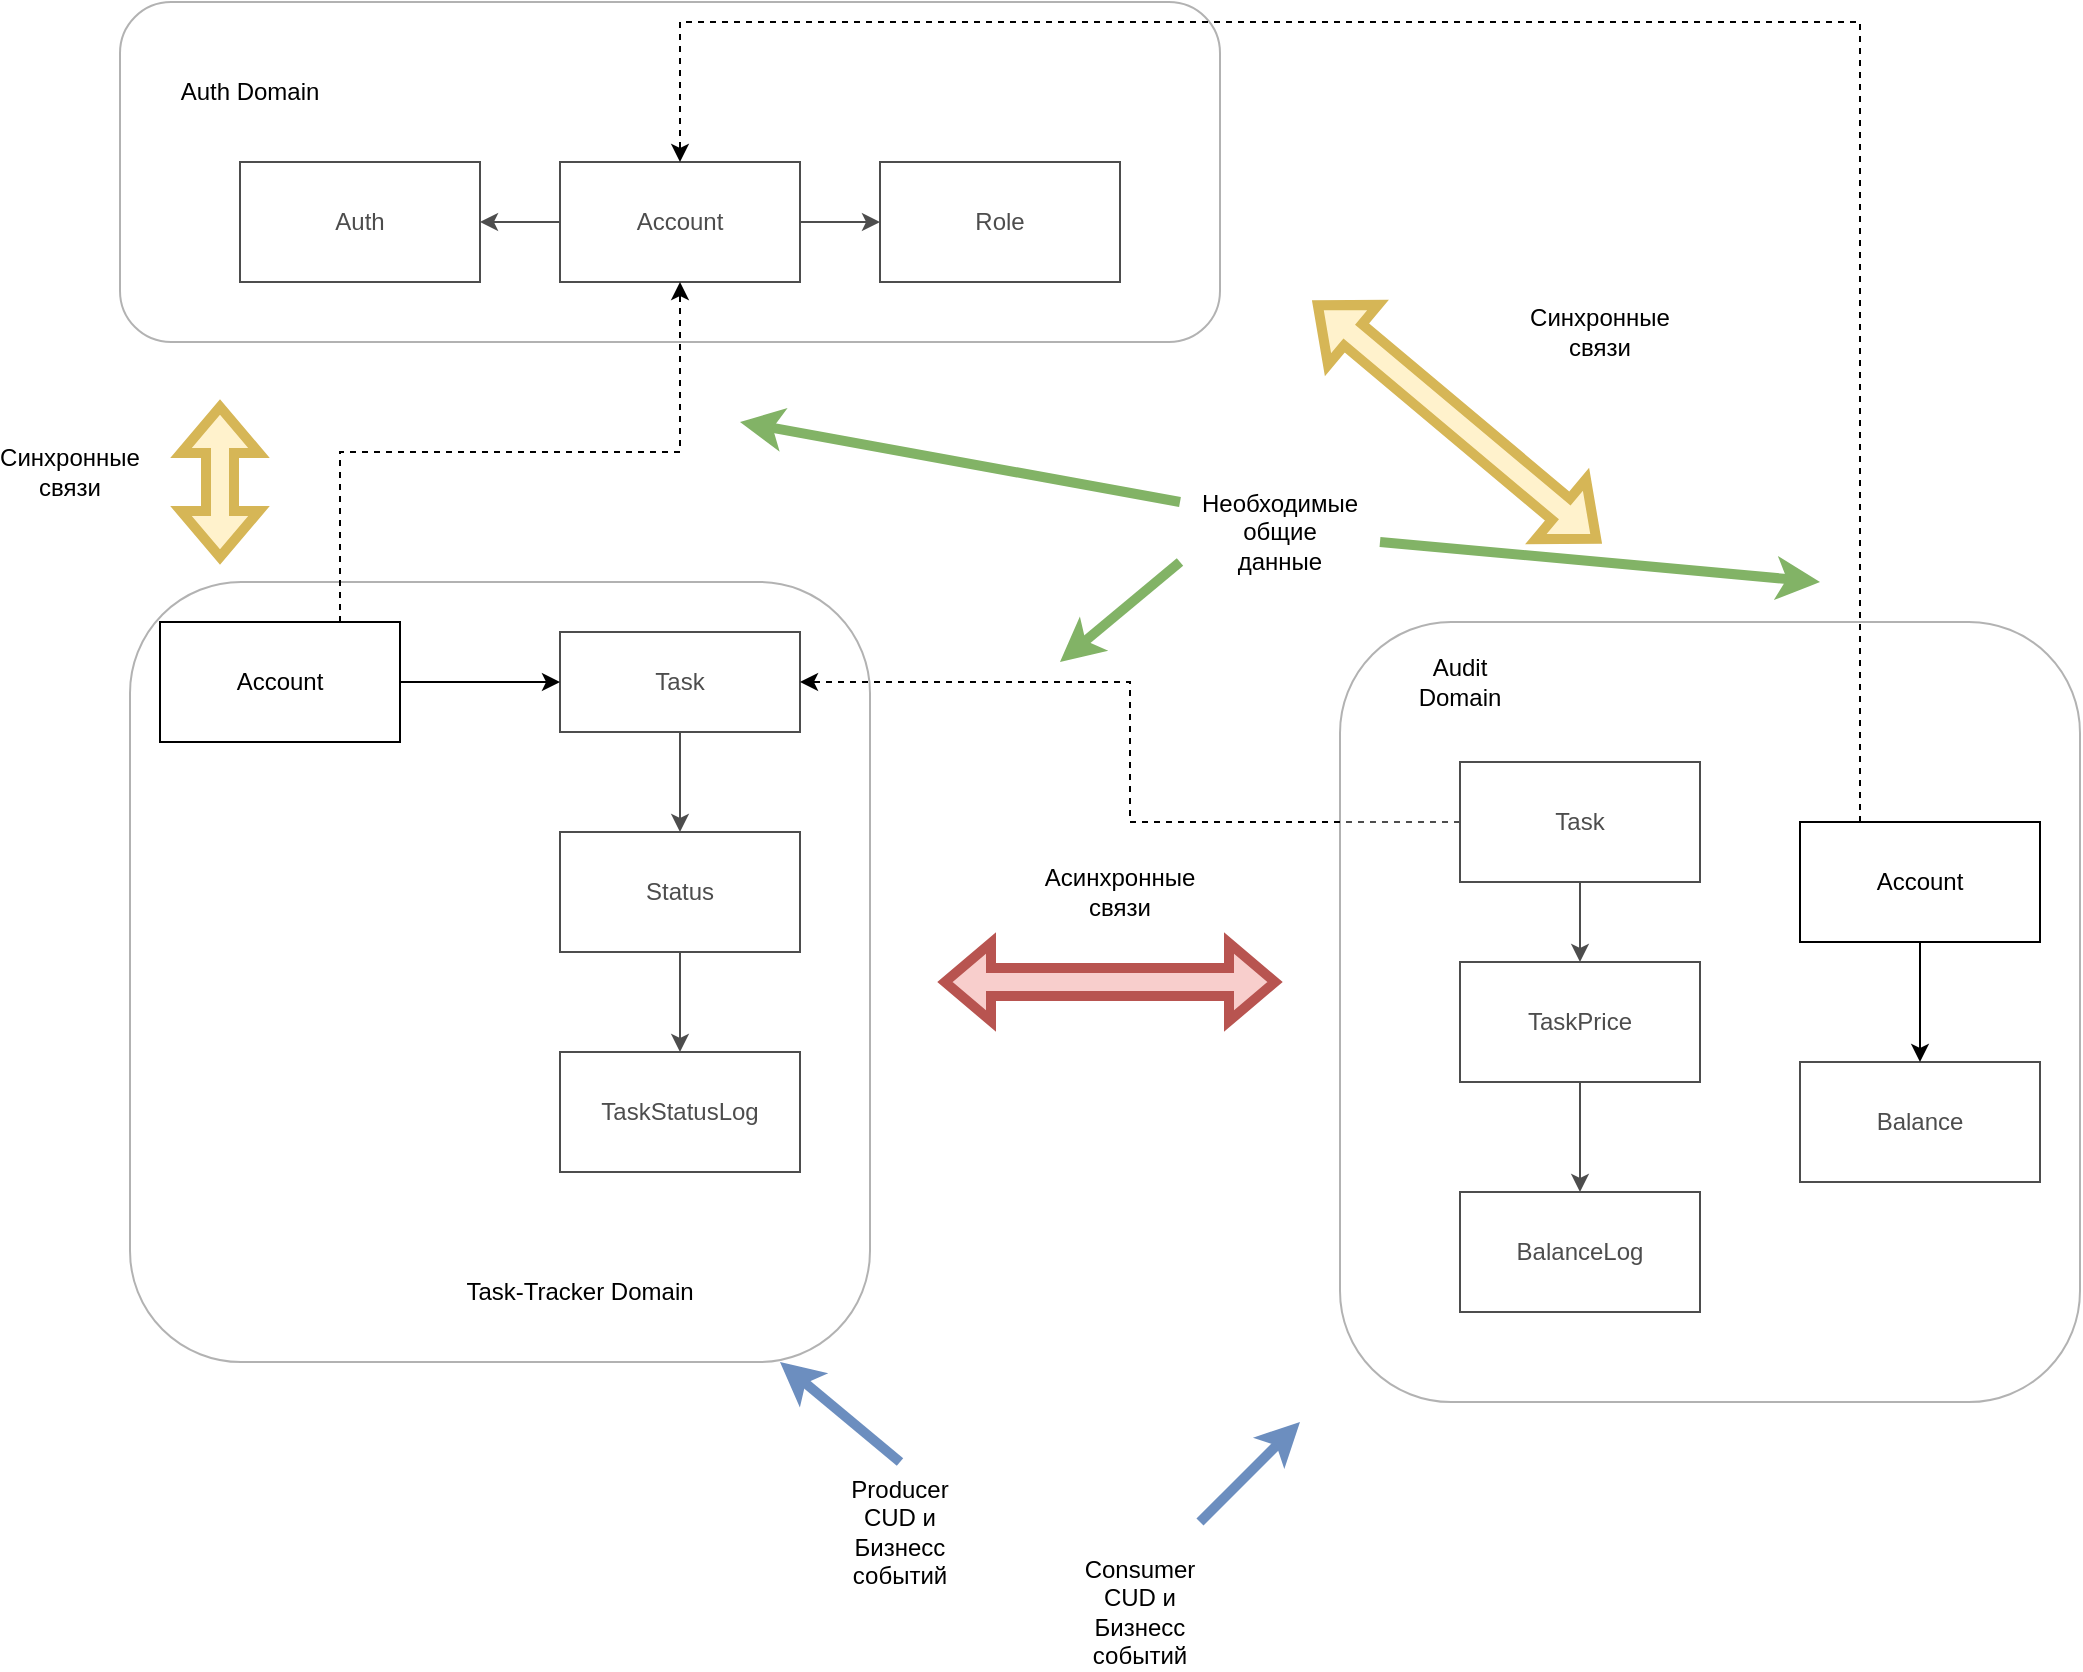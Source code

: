 <mxfile version="15.5.8" type="device"><diagram id="bkueRAxEFlldwjD5_k7N" name="Page-1"><mxGraphModel dx="697" dy="752" grid="1" gridSize="10" guides="1" tooltips="1" connect="1" arrows="1" fold="1" page="1" pageScale="1" pageWidth="827" pageHeight="1169" math="0" shadow="0"><root><mxCell id="0"/><mxCell id="1" parent="0"/><mxCell id="QCnkGnEm3RF7wxnhPWMY-8" style="edgeStyle=orthogonalEdgeStyle;rounded=0;orthogonalLoop=1;jettySize=auto;html=1;exitX=0;exitY=0.5;exitDx=0;exitDy=0;entryX=1;entryY=0.5;entryDx=0;entryDy=0;" edge="1" parent="1" source="QCnkGnEm3RF7wxnhPWMY-1" target="QCnkGnEm3RF7wxnhPWMY-3"><mxGeometry relative="1" as="geometry"/></mxCell><mxCell id="QCnkGnEm3RF7wxnhPWMY-9" style="edgeStyle=orthogonalEdgeStyle;rounded=0;orthogonalLoop=1;jettySize=auto;html=1;exitX=1;exitY=0.5;exitDx=0;exitDy=0;" edge="1" parent="1" source="QCnkGnEm3RF7wxnhPWMY-1" target="QCnkGnEm3RF7wxnhPWMY-2"><mxGeometry relative="1" as="geometry"/></mxCell><mxCell id="QCnkGnEm3RF7wxnhPWMY-1" value="Account" style="rounded=0;whiteSpace=wrap;html=1;" vertex="1" parent="1"><mxGeometry x="280" y="80" width="120" height="60" as="geometry"/></mxCell><mxCell id="QCnkGnEm3RF7wxnhPWMY-2" value="Role" style="rounded=0;whiteSpace=wrap;html=1;" vertex="1" parent="1"><mxGeometry x="440" y="80" width="120" height="60" as="geometry"/></mxCell><mxCell id="QCnkGnEm3RF7wxnhPWMY-3" value="Auth" style="rounded=0;whiteSpace=wrap;html=1;" vertex="1" parent="1"><mxGeometry x="120" y="80" width="120" height="60" as="geometry"/></mxCell><mxCell id="QCnkGnEm3RF7wxnhPWMY-11" style="edgeStyle=orthogonalEdgeStyle;rounded=0;orthogonalLoop=1;jettySize=auto;html=1;exitX=0.5;exitY=1;exitDx=0;exitDy=0;entryX=0.5;entryY=0;entryDx=0;entryDy=0;" edge="1" parent="1" source="QCnkGnEm3RF7wxnhPWMY-4" target="QCnkGnEm3RF7wxnhPWMY-5"><mxGeometry relative="1" as="geometry"/></mxCell><mxCell id="QCnkGnEm3RF7wxnhPWMY-4" value="Task" style="rounded=0;whiteSpace=wrap;html=1;" vertex="1" parent="1"><mxGeometry x="280" y="315" width="120" height="50" as="geometry"/></mxCell><mxCell id="QCnkGnEm3RF7wxnhPWMY-12" style="edgeStyle=orthogonalEdgeStyle;rounded=0;orthogonalLoop=1;jettySize=auto;html=1;entryX=0.5;entryY=0;entryDx=0;entryDy=0;" edge="1" parent="1" source="QCnkGnEm3RF7wxnhPWMY-5" target="QCnkGnEm3RF7wxnhPWMY-6"><mxGeometry relative="1" as="geometry"/></mxCell><mxCell id="QCnkGnEm3RF7wxnhPWMY-5" value="Status" style="rounded=0;whiteSpace=wrap;html=1;" vertex="1" parent="1"><mxGeometry x="280" y="415" width="120" height="60" as="geometry"/></mxCell><mxCell id="QCnkGnEm3RF7wxnhPWMY-6" value="TaskStatusLog" style="rounded=0;whiteSpace=wrap;html=1;" vertex="1" parent="1"><mxGeometry x="280" y="525" width="120" height="60" as="geometry"/></mxCell><mxCell id="QCnkGnEm3RF7wxnhPWMY-13" value="Balance" style="rounded=0;whiteSpace=wrap;html=1;" vertex="1" parent="1"><mxGeometry x="900" y="530" width="120" height="60" as="geometry"/></mxCell><mxCell id="QCnkGnEm3RF7wxnhPWMY-22" style="edgeStyle=orthogonalEdgeStyle;rounded=0;orthogonalLoop=1;jettySize=auto;html=1;exitX=0.5;exitY=1;exitDx=0;exitDy=0;entryX=0.5;entryY=0;entryDx=0;entryDy=0;" edge="1" parent="1" source="QCnkGnEm3RF7wxnhPWMY-14" target="QCnkGnEm3RF7wxnhPWMY-21"><mxGeometry relative="1" as="geometry"/></mxCell><mxCell id="QCnkGnEm3RF7wxnhPWMY-14" value="TaskPrice" style="rounded=0;whiteSpace=wrap;html=1;" vertex="1" parent="1"><mxGeometry x="730" y="480" width="120" height="60" as="geometry"/></mxCell><mxCell id="QCnkGnEm3RF7wxnhPWMY-21" value="BalanceLog" style="rounded=0;whiteSpace=wrap;html=1;" vertex="1" parent="1"><mxGeometry x="730" y="595" width="120" height="60" as="geometry"/></mxCell><mxCell id="QCnkGnEm3RF7wxnhPWMY-23" value="" style="rounded=1;whiteSpace=wrap;html=1;opacity=30;" vertex="1" parent="1"><mxGeometry x="60" width="550" height="170" as="geometry"/></mxCell><mxCell id="QCnkGnEm3RF7wxnhPWMY-24" value="Auth Domain" style="text;html=1;strokeColor=none;fillColor=none;align=center;verticalAlign=middle;whiteSpace=wrap;rounded=0;opacity=30;" vertex="1" parent="1"><mxGeometry x="80" y="30" width="90" height="30" as="geometry"/></mxCell><mxCell id="QCnkGnEm3RF7wxnhPWMY-26" value="" style="rounded=1;whiteSpace=wrap;html=1;opacity=30;" vertex="1" parent="1"><mxGeometry x="65" y="290" width="370" height="390" as="geometry"/></mxCell><mxCell id="QCnkGnEm3RF7wxnhPWMY-27" value="Task-Tracker Domain" style="text;html=1;strokeColor=none;fillColor=none;align=center;verticalAlign=middle;whiteSpace=wrap;rounded=0;opacity=30;" vertex="1" parent="1"><mxGeometry x="210" y="630" width="160" height="30" as="geometry"/></mxCell><mxCell id="QCnkGnEm3RF7wxnhPWMY-29" style="edgeStyle=orthogonalEdgeStyle;rounded=0;orthogonalLoop=1;jettySize=auto;html=1;exitX=1;exitY=0.5;exitDx=0;exitDy=0;entryX=0;entryY=0.5;entryDx=0;entryDy=0;" edge="1" parent="1" source="QCnkGnEm3RF7wxnhPWMY-28" target="QCnkGnEm3RF7wxnhPWMY-4"><mxGeometry relative="1" as="geometry"/></mxCell><mxCell id="QCnkGnEm3RF7wxnhPWMY-31" style="edgeStyle=orthogonalEdgeStyle;orthogonalLoop=1;jettySize=auto;html=1;exitX=0.75;exitY=0;exitDx=0;exitDy=0;rounded=0;dashed=1;" edge="1" parent="1" source="QCnkGnEm3RF7wxnhPWMY-28" target="QCnkGnEm3RF7wxnhPWMY-1"><mxGeometry relative="1" as="geometry"/></mxCell><mxCell id="QCnkGnEm3RF7wxnhPWMY-28" value="Account" style="rounded=0;whiteSpace=wrap;html=1;" vertex="1" parent="1"><mxGeometry x="80" y="310" width="120" height="60" as="geometry"/></mxCell><mxCell id="QCnkGnEm3RF7wxnhPWMY-34" style="rounded=0;orthogonalLoop=1;jettySize=auto;html=1;exitX=0.5;exitY=1;exitDx=0;exitDy=0;entryX=0.5;entryY=0;entryDx=0;entryDy=0;edgeStyle=orthogonalEdgeStyle;strokeColor=default;" edge="1" parent="1" source="QCnkGnEm3RF7wxnhPWMY-33" target="QCnkGnEm3RF7wxnhPWMY-14"><mxGeometry relative="1" as="geometry"/></mxCell><mxCell id="QCnkGnEm3RF7wxnhPWMY-35" style="edgeStyle=orthogonalEdgeStyle;rounded=0;orthogonalLoop=1;jettySize=auto;html=1;strokeColor=default;entryX=1;entryY=0.5;entryDx=0;entryDy=0;dashed=1;" edge="1" parent="1" source="QCnkGnEm3RF7wxnhPWMY-33" target="QCnkGnEm3RF7wxnhPWMY-4"><mxGeometry relative="1" as="geometry"><mxPoint x="590" y="360" as="targetPoint"/></mxGeometry></mxCell><mxCell id="QCnkGnEm3RF7wxnhPWMY-33" value="Task" style="rounded=0;whiteSpace=wrap;html=1;" vertex="1" parent="1"><mxGeometry x="730" y="380" width="120" height="60" as="geometry"/></mxCell><mxCell id="QCnkGnEm3RF7wxnhPWMY-36" value="" style="rounded=1;whiteSpace=wrap;html=1;opacity=30;" vertex="1" parent="1"><mxGeometry x="670" y="310" width="370" height="390" as="geometry"/></mxCell><mxCell id="QCnkGnEm3RF7wxnhPWMY-37" value="Audit Domain" style="text;html=1;strokeColor=none;fillColor=none;align=center;verticalAlign=middle;whiteSpace=wrap;rounded=0;opacity=30;" vertex="1" parent="1"><mxGeometry x="700" y="325" width="60" height="30" as="geometry"/></mxCell><mxCell id="QCnkGnEm3RF7wxnhPWMY-38" value="" style="endArrow=classic;html=1;rounded=0;strokeColor=#6c8ebf;strokeWidth=5;fillColor=#dae8fc;" edge="1" parent="1"><mxGeometry width="50" height="50" relative="1" as="geometry"><mxPoint x="450" y="730" as="sourcePoint"/><mxPoint x="390" y="680" as="targetPoint"/></mxGeometry></mxCell><mxCell id="QCnkGnEm3RF7wxnhPWMY-39" value="Producer CUD и Бизнесс событий" style="text;html=1;strokeColor=none;fillColor=none;align=center;verticalAlign=middle;whiteSpace=wrap;rounded=0;opacity=30;" vertex="1" parent="1"><mxGeometry x="420" y="750" width="60" height="30" as="geometry"/></mxCell><mxCell id="QCnkGnEm3RF7wxnhPWMY-41" value="" style="endArrow=classic;html=1;rounded=0;strokeColor=#6c8ebf;strokeWidth=5;fillColor=#dae8fc;" edge="1" parent="1"><mxGeometry width="50" height="50" relative="1" as="geometry"><mxPoint x="600" y="760" as="sourcePoint"/><mxPoint x="650" y="710" as="targetPoint"/></mxGeometry></mxCell><mxCell id="QCnkGnEm3RF7wxnhPWMY-42" value="Consumer CUD и Бизнесс событий" style="text;html=1;strokeColor=none;fillColor=none;align=center;verticalAlign=middle;whiteSpace=wrap;rounded=0;opacity=30;" vertex="1" parent="1"><mxGeometry x="540" y="790" width="60" height="30" as="geometry"/></mxCell><mxCell id="QCnkGnEm3RF7wxnhPWMY-44" value="" style="endArrow=classic;html=1;rounded=0;strokeColor=#82b366;strokeWidth=5;fillColor=#d5e8d4;" edge="1" parent="1"><mxGeometry width="50" height="50" relative="1" as="geometry"><mxPoint x="590" y="280" as="sourcePoint"/><mxPoint x="530" y="330" as="targetPoint"/></mxGeometry></mxCell><mxCell id="QCnkGnEm3RF7wxnhPWMY-45" value="Необходимые общие данные" style="text;html=1;strokeColor=none;fillColor=none;align=center;verticalAlign=middle;whiteSpace=wrap;rounded=0;opacity=30;" vertex="1" parent="1"><mxGeometry x="610" y="250" width="60" height="30" as="geometry"/></mxCell><mxCell id="QCnkGnEm3RF7wxnhPWMY-47" value="" style="endArrow=classic;html=1;rounded=0;strokeColor=#82b366;strokeWidth=5;fillColor=#d5e8d4;" edge="1" parent="1"><mxGeometry width="50" height="50" relative="1" as="geometry"><mxPoint x="590" y="250" as="sourcePoint"/><mxPoint x="370" y="210" as="targetPoint"/></mxGeometry></mxCell><mxCell id="QCnkGnEm3RF7wxnhPWMY-49" value="" style="shape=flexArrow;endArrow=classic;startArrow=classic;html=1;rounded=0;strokeColor=#b85450;strokeWidth=5;fillColor=#f8cecc;" edge="1" parent="1"><mxGeometry width="100" height="100" relative="1" as="geometry"><mxPoint x="470" y="490" as="sourcePoint"/><mxPoint x="640" y="490" as="targetPoint"/></mxGeometry></mxCell><mxCell id="QCnkGnEm3RF7wxnhPWMY-50" value="Асинхронные связи" style="text;html=1;strokeColor=none;fillColor=none;align=center;verticalAlign=middle;whiteSpace=wrap;rounded=0;opacity=30;" vertex="1" parent="1"><mxGeometry x="530" y="430" width="60" height="30" as="geometry"/></mxCell><mxCell id="QCnkGnEm3RF7wxnhPWMY-51" value="" style="shape=flexArrow;endArrow=classic;startArrow=classic;html=1;rounded=0;strokeColor=#d6b656;strokeWidth=5;fillColor=#fff2cc;" edge="1" parent="1"><mxGeometry width="100" height="100" relative="1" as="geometry"><mxPoint x="657" y="150" as="sourcePoint"/><mxPoint x="800" y="270" as="targetPoint"/></mxGeometry></mxCell><mxCell id="QCnkGnEm3RF7wxnhPWMY-52" value="Синхронные связи" style="text;html=1;strokeColor=none;fillColor=none;align=center;verticalAlign=middle;whiteSpace=wrap;rounded=0;opacity=30;" vertex="1" parent="1"><mxGeometry x="770" y="150" width="60" height="30" as="geometry"/></mxCell><mxCell id="QCnkGnEm3RF7wxnhPWMY-53" value="" style="shape=flexArrow;endArrow=classic;startArrow=classic;html=1;rounded=0;strokeColor=#d6b656;strokeWidth=5;fillColor=#fff2cc;" edge="1" parent="1"><mxGeometry width="100" height="100" relative="1" as="geometry"><mxPoint x="110" y="200" as="sourcePoint"/><mxPoint x="110" y="280" as="targetPoint"/></mxGeometry></mxCell><mxCell id="QCnkGnEm3RF7wxnhPWMY-54" value="Синхронные связи" style="text;html=1;strokeColor=none;fillColor=none;align=center;verticalAlign=middle;whiteSpace=wrap;rounded=0;opacity=30;" vertex="1" parent="1"><mxGeometry x="5" y="220" width="60" height="30" as="geometry"/></mxCell><mxCell id="QCnkGnEm3RF7wxnhPWMY-56" style="edgeStyle=orthogonalEdgeStyle;rounded=0;orthogonalLoop=1;jettySize=auto;html=1;exitX=0.5;exitY=1;exitDx=0;exitDy=0;strokeColor=default;strokeWidth=1;" edge="1" parent="1" source="QCnkGnEm3RF7wxnhPWMY-55" target="QCnkGnEm3RF7wxnhPWMY-13"><mxGeometry relative="1" as="geometry"/></mxCell><mxCell id="QCnkGnEm3RF7wxnhPWMY-57" style="edgeStyle=orthogonalEdgeStyle;rounded=0;orthogonalLoop=1;jettySize=auto;html=1;exitX=0.25;exitY=0;exitDx=0;exitDy=0;strokeColor=default;strokeWidth=1;dashed=1;" edge="1" parent="1" source="QCnkGnEm3RF7wxnhPWMY-55"><mxGeometry relative="1" as="geometry"><mxPoint x="340" y="80" as="targetPoint"/><Array as="points"><mxPoint x="930" y="10"/><mxPoint x="340" y="10"/></Array></mxGeometry></mxCell><mxCell id="QCnkGnEm3RF7wxnhPWMY-55" value="Account" style="rounded=0;whiteSpace=wrap;html=1;" vertex="1" parent="1"><mxGeometry x="900" y="410" width="120" height="60" as="geometry"/></mxCell><mxCell id="QCnkGnEm3RF7wxnhPWMY-58" value="" style="endArrow=classic;html=1;rounded=0;strokeColor=#82b366;strokeWidth=5;fillColor=#d5e8d4;" edge="1" parent="1"><mxGeometry width="50" height="50" relative="1" as="geometry"><mxPoint x="690" y="270" as="sourcePoint"/><mxPoint x="910" y="290" as="targetPoint"/></mxGeometry></mxCell></root></mxGraphModel></diagram></mxfile>